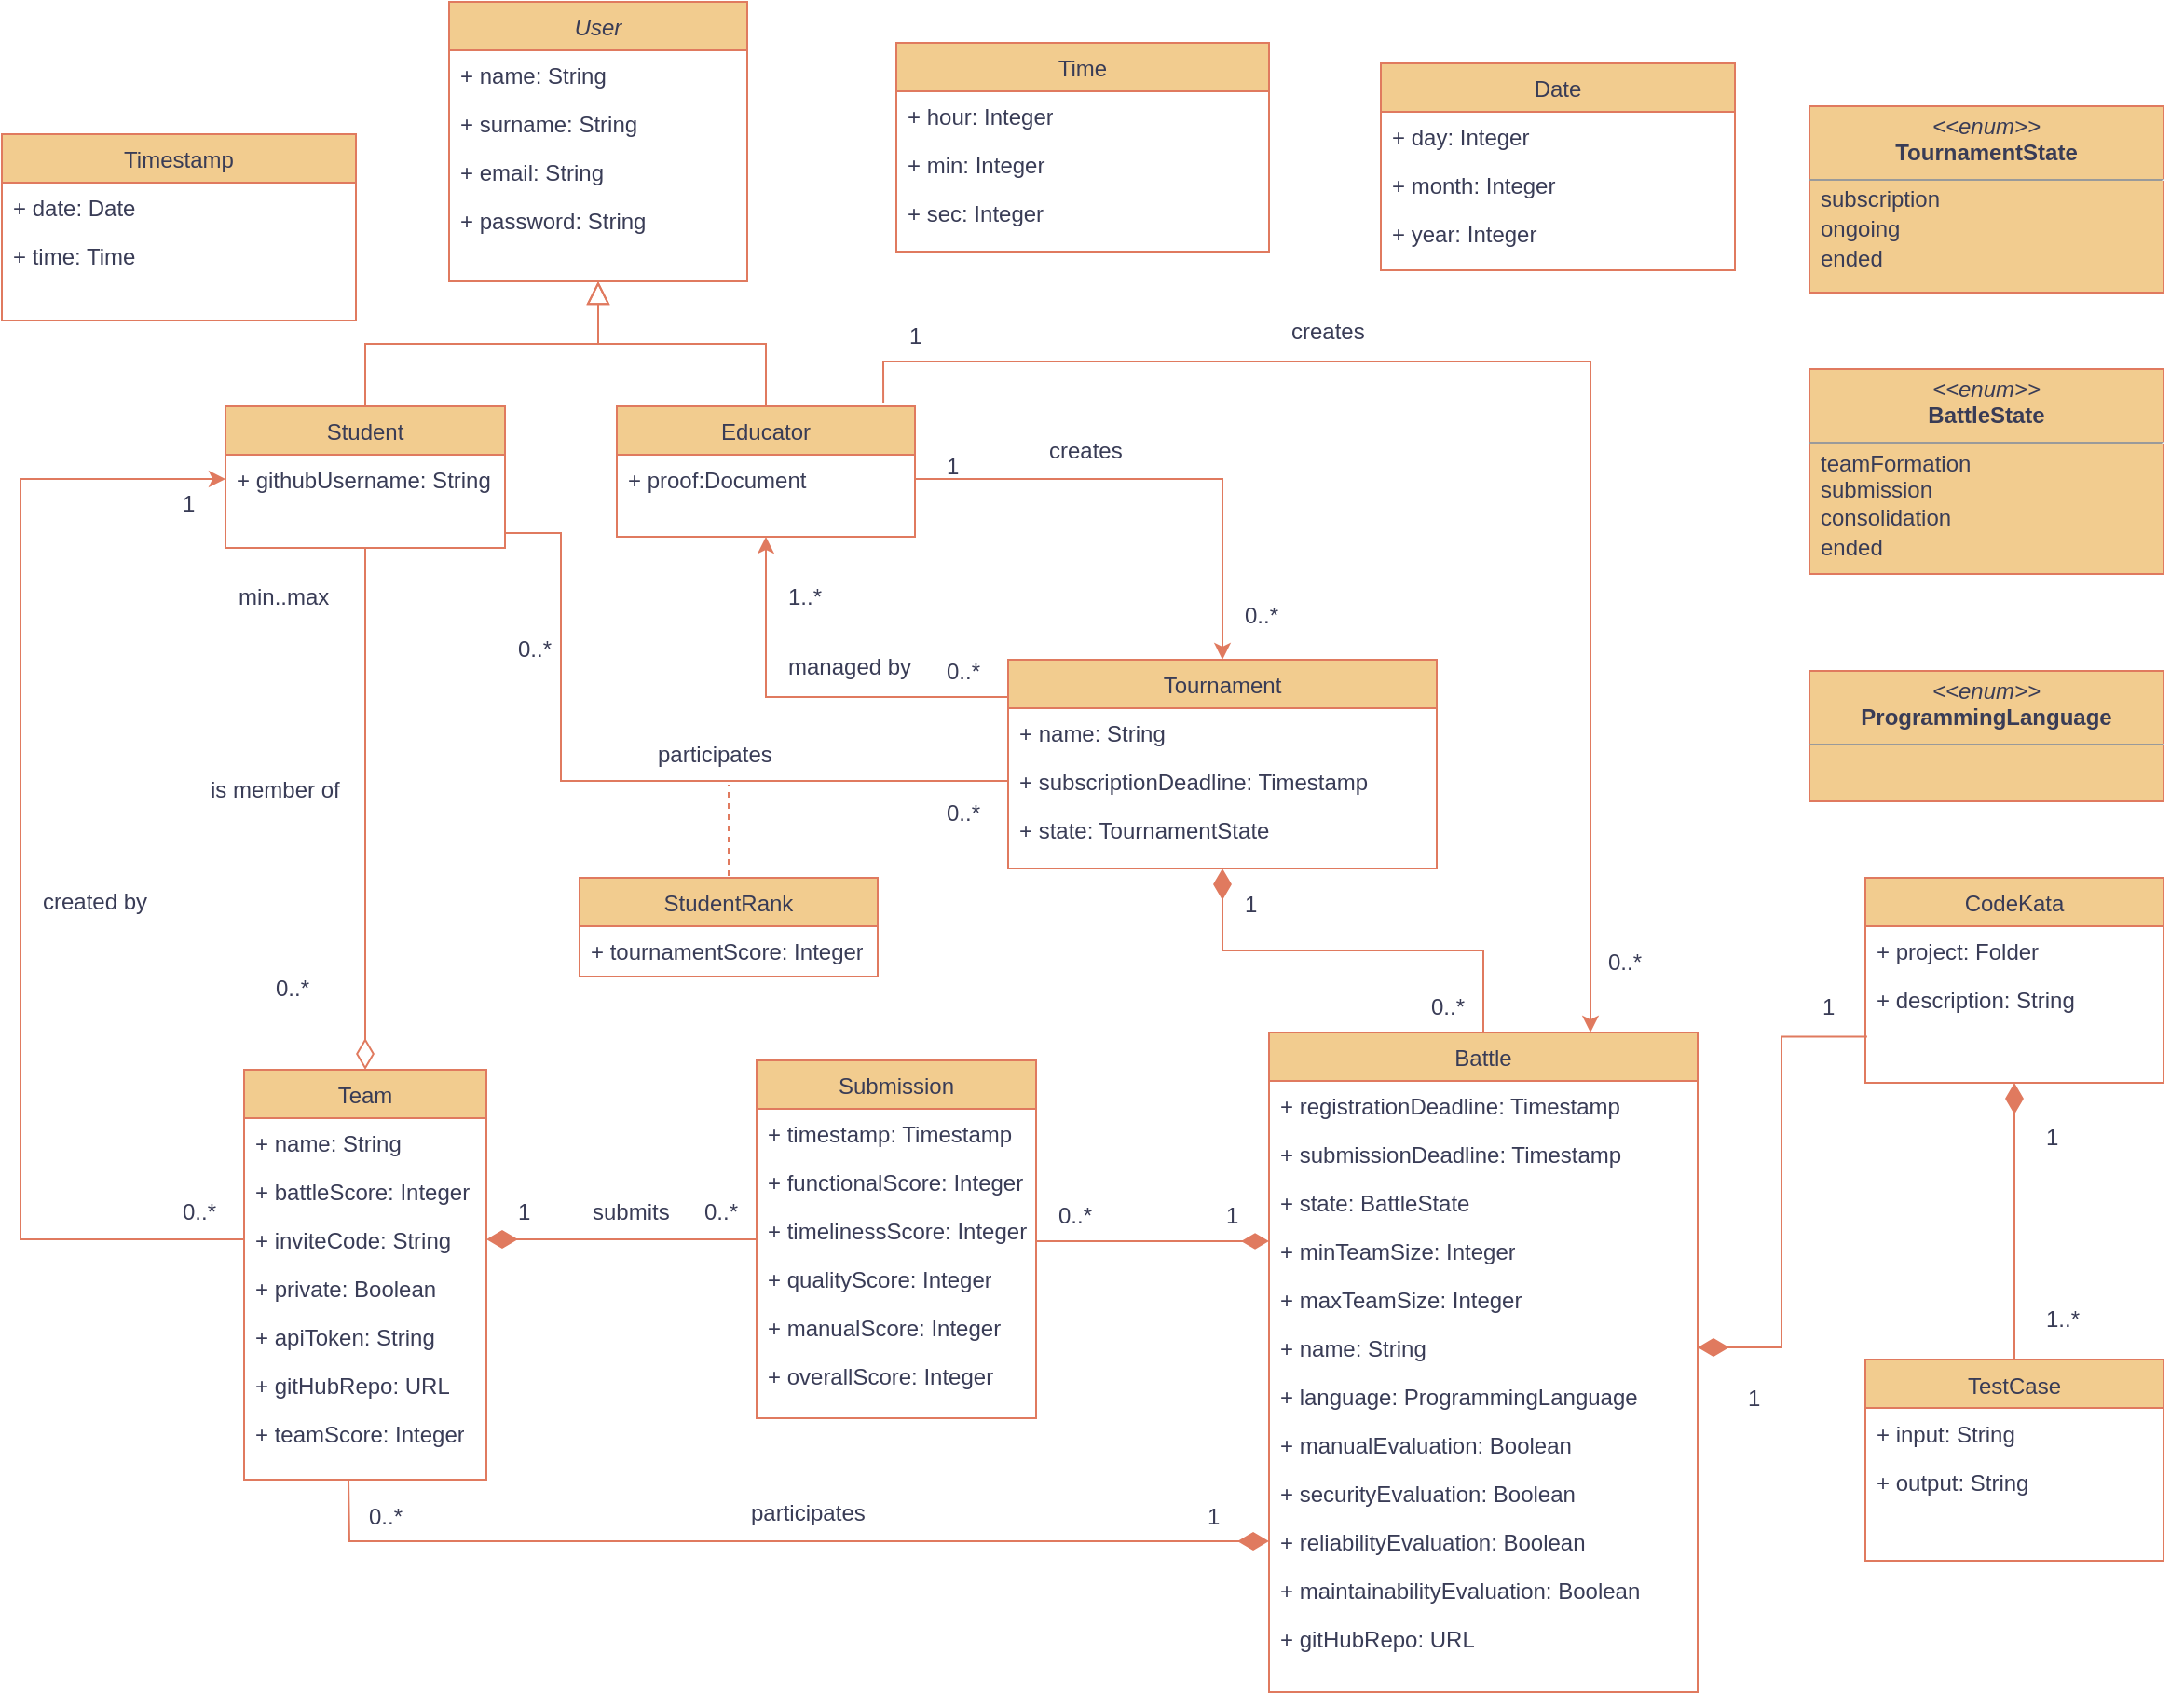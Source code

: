 <mxfile version="22.0.3" type="device">
  <diagram id="C5RBs43oDa-KdzZeNtuy" name="Page-1">
    <mxGraphModel dx="1526" dy="818" grid="1" gridSize="10" guides="1" tooltips="1" connect="1" arrows="1" fold="1" page="1" pageScale="1" pageWidth="1654" pageHeight="2336" background="#ffffff" math="0" shadow="0">
      <root>
        <mxCell id="WIyWlLk6GJQsqaUBKTNV-0" />
        <mxCell id="WIyWlLk6GJQsqaUBKTNV-1" parent="WIyWlLk6GJQsqaUBKTNV-0" />
        <mxCell id="zkfFHV4jXpPFQw0GAbJ--0" value="User" style="swimlane;fontStyle=2;align=center;verticalAlign=top;childLayout=stackLayout;horizontal=1;startSize=26;horizontalStack=0;resizeParent=1;resizeLast=0;collapsible=1;marginBottom=0;rounded=0;shadow=0;strokeWidth=1;labelBackgroundColor=none;whiteSpace=wrap;fillColor=#F2CC8F;strokeColor=#E07A5F;fontColor=#393C56;" parent="WIyWlLk6GJQsqaUBKTNV-1" vertex="1">
          <mxGeometry x="370" y="367" width="160" height="150" as="geometry">
            <mxRectangle x="230" y="140" width="160" height="26" as="alternateBounds" />
          </mxGeometry>
        </mxCell>
        <mxCell id="zkfFHV4jXpPFQw0GAbJ--1" value="+ name: String" style="text;align=left;verticalAlign=top;spacingLeft=4;spacingRight=4;overflow=hidden;rotatable=0;points=[[0,0.5],[1,0.5]];portConstraint=eastwest;labelBackgroundColor=none;rounded=0;whiteSpace=wrap;fontColor=#393C56;" parent="zkfFHV4jXpPFQw0GAbJ--0" vertex="1">
          <mxGeometry y="26" width="160" height="26" as="geometry" />
        </mxCell>
        <mxCell id="GT1y8jVVk9FlQRfYtNGN-99" value="+ surname: String&#xa;" style="text;align=left;verticalAlign=top;spacingLeft=4;spacingRight=4;overflow=hidden;rotatable=0;points=[[0,0.5],[1,0.5]];portConstraint=eastwest;rounded=0;shadow=0;html=0;labelBackgroundColor=none;whiteSpace=wrap;fontColor=#393C56;" parent="zkfFHV4jXpPFQw0GAbJ--0" vertex="1">
          <mxGeometry y="52" width="160" height="26" as="geometry" />
        </mxCell>
        <mxCell id="zkfFHV4jXpPFQw0GAbJ--3" value="+ email: String&#xa;" style="text;align=left;verticalAlign=top;spacingLeft=4;spacingRight=4;overflow=hidden;rotatable=0;points=[[0,0.5],[1,0.5]];portConstraint=eastwest;rounded=0;shadow=0;html=0;labelBackgroundColor=none;whiteSpace=wrap;fontColor=#393C56;" parent="zkfFHV4jXpPFQw0GAbJ--0" vertex="1">
          <mxGeometry y="78" width="160" height="26" as="geometry" />
        </mxCell>
        <mxCell id="GT1y8jVVk9FlQRfYtNGN-100" value="+ password: String&#xa;" style="text;align=left;verticalAlign=top;spacingLeft=4;spacingRight=4;overflow=hidden;rotatable=0;points=[[0,0.5],[1,0.5]];portConstraint=eastwest;rounded=0;shadow=0;html=0;labelBackgroundColor=none;whiteSpace=wrap;fontColor=#393C56;" parent="zkfFHV4jXpPFQw0GAbJ--0" vertex="1">
          <mxGeometry y="104" width="160" height="26" as="geometry" />
        </mxCell>
        <mxCell id="zkfFHV4jXpPFQw0GAbJ--6" value="Student" style="swimlane;fontStyle=0;align=center;verticalAlign=top;childLayout=stackLayout;horizontal=1;startSize=26;horizontalStack=0;resizeParent=1;resizeLast=0;collapsible=1;marginBottom=0;rounded=0;shadow=0;strokeWidth=1;labelBackgroundColor=none;whiteSpace=wrap;fillColor=#F2CC8F;strokeColor=#E07A5F;fontColor=#393C56;" parent="WIyWlLk6GJQsqaUBKTNV-1" vertex="1">
          <mxGeometry x="250" y="584" width="150" height="76" as="geometry">
            <mxRectangle x="130" y="380" width="160" height="26" as="alternateBounds" />
          </mxGeometry>
        </mxCell>
        <mxCell id="GT1y8jVVk9FlQRfYtNGN-57" value="+ githubUsername: String" style="text;align=left;verticalAlign=top;spacingLeft=4;spacingRight=4;overflow=hidden;rotatable=0;points=[[0,0.5],[1,0.5]];portConstraint=eastwest;labelBackgroundColor=none;rounded=0;whiteSpace=wrap;fontColor=#393C56;" parent="zkfFHV4jXpPFQw0GAbJ--6" vertex="1">
          <mxGeometry y="26" width="150" height="26" as="geometry" />
        </mxCell>
        <mxCell id="zkfFHV4jXpPFQw0GAbJ--12" value="" style="endArrow=block;endSize=10;endFill=0;shadow=0;strokeWidth=1;rounded=0;edgeStyle=elbowEdgeStyle;elbow=vertical;labelBackgroundColor=none;fontColor=default;strokeColor=#E07A5F;" parent="WIyWlLk6GJQsqaUBKTNV-1" source="zkfFHV4jXpPFQw0GAbJ--6" target="zkfFHV4jXpPFQw0GAbJ--0" edge="1">
          <mxGeometry width="160" relative="1" as="geometry">
            <mxPoint x="330" y="423" as="sourcePoint" />
            <mxPoint x="330" y="423" as="targetPoint" />
          </mxGeometry>
        </mxCell>
        <mxCell id="zkfFHV4jXpPFQw0GAbJ--13" value="Educator" style="swimlane;fontStyle=0;align=center;verticalAlign=top;childLayout=stackLayout;horizontal=1;startSize=26;horizontalStack=0;resizeParent=1;resizeLast=0;collapsible=1;marginBottom=0;rounded=0;shadow=0;strokeWidth=1;labelBackgroundColor=none;whiteSpace=wrap;fillColor=#F2CC8F;strokeColor=#E07A5F;fontColor=#393C56;" parent="WIyWlLk6GJQsqaUBKTNV-1" vertex="1">
          <mxGeometry x="460" y="584" width="160" height="70" as="geometry">
            <mxRectangle x="340" y="380" width="170" height="26" as="alternateBounds" />
          </mxGeometry>
        </mxCell>
        <mxCell id="GT1y8jVVk9FlQRfYtNGN-120" value="+ proof:Document" style="text;align=left;verticalAlign=top;spacingLeft=4;spacingRight=4;overflow=hidden;rotatable=0;points=[[0,0.5],[1,0.5]];portConstraint=eastwest;labelBackgroundColor=none;rounded=0;whiteSpace=wrap;fontColor=#393C56;" parent="zkfFHV4jXpPFQw0GAbJ--13" vertex="1">
          <mxGeometry y="26" width="160" height="26" as="geometry" />
        </mxCell>
        <mxCell id="zkfFHV4jXpPFQw0GAbJ--16" value="" style="endArrow=block;endSize=10;endFill=0;shadow=0;strokeWidth=1;rounded=0;edgeStyle=elbowEdgeStyle;elbow=vertical;labelBackgroundColor=none;fontColor=default;strokeColor=#E07A5F;" parent="WIyWlLk6GJQsqaUBKTNV-1" source="zkfFHV4jXpPFQw0GAbJ--13" target="zkfFHV4jXpPFQw0GAbJ--0" edge="1">
          <mxGeometry width="160" relative="1" as="geometry">
            <mxPoint x="340" y="593" as="sourcePoint" />
            <mxPoint x="440" y="491" as="targetPoint" />
          </mxGeometry>
        </mxCell>
        <mxCell id="GT1y8jVVk9FlQRfYtNGN-1" value="Timestamp&#xa;" style="swimlane;fontStyle=0;align=center;verticalAlign=top;childLayout=stackLayout;horizontal=1;startSize=26;horizontalStack=0;resizeParent=1;resizeLast=0;collapsible=1;marginBottom=0;rounded=0;shadow=0;strokeWidth=1;labelBackgroundColor=none;whiteSpace=wrap;fillColor=#F2CC8F;strokeColor=#E07A5F;fontColor=#393C56;" parent="WIyWlLk6GJQsqaUBKTNV-1" vertex="1">
          <mxGeometry x="130" y="438" width="190" height="100" as="geometry">
            <mxRectangle x="550" y="140" width="160" height="26" as="alternateBounds" />
          </mxGeometry>
        </mxCell>
        <mxCell id="GT1y8jVVk9FlQRfYtNGN-2" value="+ date: Date" style="text;align=left;verticalAlign=top;spacingLeft=4;spacingRight=4;overflow=hidden;rotatable=0;points=[[0,0.5],[1,0.5]];portConstraint=eastwest;labelBackgroundColor=none;rounded=0;whiteSpace=wrap;fontColor=#393C56;" parent="GT1y8jVVk9FlQRfYtNGN-1" vertex="1">
          <mxGeometry y="26" width="190" height="26" as="geometry" />
        </mxCell>
        <mxCell id="GT1y8jVVk9FlQRfYtNGN-6" value="+ time: Time" style="text;align=left;verticalAlign=top;spacingLeft=4;spacingRight=4;overflow=hidden;rotatable=0;points=[[0,0.5],[1,0.5]];portConstraint=eastwest;rounded=0;shadow=0;html=0;labelBackgroundColor=none;whiteSpace=wrap;fontColor=#393C56;" parent="GT1y8jVVk9FlQRfYtNGN-1" vertex="1">
          <mxGeometry y="52" width="190" height="26" as="geometry" />
        </mxCell>
        <mxCell id="GT1y8jVVk9FlQRfYtNGN-11" value="Tournament" style="swimlane;fontStyle=0;align=center;verticalAlign=top;childLayout=stackLayout;horizontal=1;startSize=26;horizontalStack=0;resizeParent=1;resizeLast=0;collapsible=1;marginBottom=0;rounded=0;shadow=0;strokeWidth=1;labelBackgroundColor=none;whiteSpace=wrap;fillColor=#F2CC8F;strokeColor=#E07A5F;fontColor=#393C56;" parent="WIyWlLk6GJQsqaUBKTNV-1" vertex="1">
          <mxGeometry x="670" y="720" width="230" height="112" as="geometry">
            <mxRectangle x="550" y="140" width="160" height="26" as="alternateBounds" />
          </mxGeometry>
        </mxCell>
        <mxCell id="GT1y8jVVk9FlQRfYtNGN-13" value="+ name: String" style="text;align=left;verticalAlign=top;spacingLeft=4;spacingRight=4;overflow=hidden;rotatable=0;points=[[0,0.5],[1,0.5]];portConstraint=eastwest;rounded=0;shadow=0;html=0;labelBackgroundColor=none;whiteSpace=wrap;fontColor=#393C56;" parent="GT1y8jVVk9FlQRfYtNGN-11" vertex="1">
          <mxGeometry y="26" width="230" height="26" as="geometry" />
        </mxCell>
        <mxCell id="GT1y8jVVk9FlQRfYtNGN-12" value="+ subscriptionDeadline: Timestamp&#xa;" style="text;align=left;verticalAlign=top;spacingLeft=4;spacingRight=4;overflow=hidden;rotatable=0;points=[[0,0.5],[1,0.5]];portConstraint=eastwest;labelBackgroundColor=none;rounded=0;whiteSpace=wrap;fontColor=#393C56;" parent="GT1y8jVVk9FlQRfYtNGN-11" vertex="1">
          <mxGeometry y="52" width="230" height="26" as="geometry" />
        </mxCell>
        <mxCell id="GT1y8jVVk9FlQRfYtNGN-103" value="+ state: TournamentState" style="text;align=left;verticalAlign=top;spacingLeft=4;spacingRight=4;overflow=hidden;rotatable=0;points=[[0,0.5],[1,0.5]];portConstraint=eastwest;rounded=0;shadow=0;html=0;labelBackgroundColor=none;whiteSpace=wrap;fontColor=#393C56;" parent="GT1y8jVVk9FlQRfYtNGN-11" vertex="1">
          <mxGeometry y="78" width="230" height="26" as="geometry" />
        </mxCell>
        <mxCell id="GT1y8jVVk9FlQRfYtNGN-31" value="&lt;p style=&quot;margin:0px;margin-top:4px;text-align:center;&quot;&gt;&lt;i&gt;&amp;lt;&amp;lt;enum&amp;gt;&amp;gt;&lt;/i&gt;&lt;br&gt;&lt;b&gt;TournamentState&lt;/b&gt;&lt;/p&gt;&lt;hr size=&quot;1&quot;&gt;&lt;p style=&quot;margin:0px;margin-left:4px;&quot;&gt;&lt;br&gt;&lt;/p&gt;" style="verticalAlign=top;align=left;overflow=fill;fontSize=12;fontFamily=Helvetica;html=1;whiteSpace=wrap;labelBackgroundColor=none;rounded=0;fillColor=#F2CC8F;strokeColor=#E07A5F;fontColor=#393C56;" parent="WIyWlLk6GJQsqaUBKTNV-1" vertex="1">
          <mxGeometry x="1100" y="423" width="190" height="100" as="geometry" />
        </mxCell>
        <mxCell id="GT1y8jVVk9FlQRfYtNGN-33" value="Battle" style="swimlane;fontStyle=0;align=center;verticalAlign=top;childLayout=stackLayout;horizontal=1;startSize=26;horizontalStack=0;resizeParent=1;resizeLast=0;collapsible=1;marginBottom=0;rounded=0;shadow=0;strokeWidth=1;labelBackgroundColor=none;whiteSpace=wrap;fillColor=#F2CC8F;strokeColor=#E07A5F;fontColor=#393C56;" parent="WIyWlLk6GJQsqaUBKTNV-1" vertex="1">
          <mxGeometry x="810" y="920" width="230" height="354" as="geometry">
            <mxRectangle x="550" y="140" width="160" height="26" as="alternateBounds" />
          </mxGeometry>
        </mxCell>
        <mxCell id="GT1y8jVVk9FlQRfYtNGN-34" value="+ registrationDeadline: Timestamp&#xa;" style="text;align=left;verticalAlign=top;spacingLeft=4;spacingRight=4;overflow=hidden;rotatable=0;points=[[0,0.5],[1,0.5]];portConstraint=eastwest;labelBackgroundColor=none;rounded=0;whiteSpace=wrap;fontColor=#393C56;" parent="GT1y8jVVk9FlQRfYtNGN-33" vertex="1">
          <mxGeometry y="26" width="230" height="26" as="geometry" />
        </mxCell>
        <mxCell id="GT1y8jVVk9FlQRfYtNGN-40" value="+ submissionDeadline: Timestamp&#xa;" style="text;align=left;verticalAlign=top;spacingLeft=4;spacingRight=4;overflow=hidden;rotatable=0;points=[[0,0.5],[1,0.5]];portConstraint=eastwest;labelBackgroundColor=none;rounded=0;whiteSpace=wrap;fontColor=#393C56;" parent="GT1y8jVVk9FlQRfYtNGN-33" vertex="1">
          <mxGeometry y="52" width="230" height="26" as="geometry" />
        </mxCell>
        <mxCell id="GT1y8jVVk9FlQRfYtNGN-102" value="+ state: BattleState" style="text;align=left;verticalAlign=top;spacingLeft=4;spacingRight=4;overflow=hidden;rotatable=0;points=[[0,0.5],[1,0.5]];portConstraint=eastwest;rounded=0;shadow=0;html=0;labelBackgroundColor=none;whiteSpace=wrap;fontColor=#393C56;" parent="GT1y8jVVk9FlQRfYtNGN-33" vertex="1">
          <mxGeometry y="78" width="230" height="26" as="geometry" />
        </mxCell>
        <mxCell id="GT1y8jVVk9FlQRfYtNGN-35" value="+ minTeamSize: Integer&#xa;" style="text;align=left;verticalAlign=top;spacingLeft=4;spacingRight=4;overflow=hidden;rotatable=0;points=[[0,0.5],[1,0.5]];portConstraint=eastwest;rounded=0;shadow=0;html=0;labelBackgroundColor=none;whiteSpace=wrap;fontColor=#393C56;" parent="GT1y8jVVk9FlQRfYtNGN-33" vertex="1">
          <mxGeometry y="104" width="230" height="26" as="geometry" />
        </mxCell>
        <mxCell id="GT1y8jVVk9FlQRfYtNGN-42" value="+ maxTeamSize: Integer" style="text;align=left;verticalAlign=top;spacingLeft=4;spacingRight=4;overflow=hidden;rotatable=0;points=[[0,0.5],[1,0.5]];portConstraint=eastwest;rounded=0;shadow=0;html=0;labelBackgroundColor=none;whiteSpace=wrap;fontColor=#393C56;" parent="GT1y8jVVk9FlQRfYtNGN-33" vertex="1">
          <mxGeometry y="130" width="230" height="26" as="geometry" />
        </mxCell>
        <mxCell id="GT1y8jVVk9FlQRfYtNGN-43" value="+ name: String" style="text;align=left;verticalAlign=top;spacingLeft=4;spacingRight=4;overflow=hidden;rotatable=0;points=[[0,0.5],[1,0.5]];portConstraint=eastwest;rounded=0;shadow=0;html=0;labelBackgroundColor=none;whiteSpace=wrap;fontColor=#393C56;" parent="GT1y8jVVk9FlQRfYtNGN-33" vertex="1">
          <mxGeometry y="156" width="230" height="26" as="geometry" />
        </mxCell>
        <mxCell id="GT1y8jVVk9FlQRfYtNGN-101" value="+ language: ProgrammingLanguage" style="text;align=left;verticalAlign=top;spacingLeft=4;spacingRight=4;overflow=hidden;rotatable=0;points=[[0,0.5],[1,0.5]];portConstraint=eastwest;rounded=0;shadow=0;html=0;labelBackgroundColor=none;whiteSpace=wrap;fontColor=#393C56;" parent="GT1y8jVVk9FlQRfYtNGN-33" vertex="1">
          <mxGeometry y="182" width="230" height="26" as="geometry" />
        </mxCell>
        <mxCell id="GT1y8jVVk9FlQRfYtNGN-88" value="+ manualEvaluation: Boolean" style="text;align=left;verticalAlign=top;spacingLeft=4;spacingRight=4;overflow=hidden;rotatable=0;points=[[0,0.5],[1,0.5]];portConstraint=eastwest;rounded=0;shadow=0;html=0;labelBackgroundColor=none;whiteSpace=wrap;fontColor=#393C56;" parent="GT1y8jVVk9FlQRfYtNGN-33" vertex="1">
          <mxGeometry y="208" width="230" height="26" as="geometry" />
        </mxCell>
        <mxCell id="GT1y8jVVk9FlQRfYtNGN-89" value="+ securityEvaluation: Boolean" style="text;align=left;verticalAlign=top;spacingLeft=4;spacingRight=4;overflow=hidden;rotatable=0;points=[[0,0.5],[1,0.5]];portConstraint=eastwest;rounded=0;shadow=0;html=0;labelBackgroundColor=none;whiteSpace=wrap;fontColor=#393C56;" parent="GT1y8jVVk9FlQRfYtNGN-33" vertex="1">
          <mxGeometry y="234" width="230" height="26" as="geometry" />
        </mxCell>
        <mxCell id="GT1y8jVVk9FlQRfYtNGN-90" value="+ reliabilityEvaluation: Boolean" style="text;align=left;verticalAlign=top;spacingLeft=4;spacingRight=4;overflow=hidden;rotatable=0;points=[[0,0.5],[1,0.5]];portConstraint=eastwest;rounded=0;shadow=0;html=0;labelBackgroundColor=none;whiteSpace=wrap;fontColor=#393C56;" parent="GT1y8jVVk9FlQRfYtNGN-33" vertex="1">
          <mxGeometry y="260" width="230" height="26" as="geometry" />
        </mxCell>
        <mxCell id="GT1y8jVVk9FlQRfYtNGN-91" value="+ maintainabilityEvaluation: Boolean" style="text;align=left;verticalAlign=top;spacingLeft=4;spacingRight=4;overflow=hidden;rotatable=0;points=[[0,0.5],[1,0.5]];portConstraint=eastwest;rounded=0;shadow=0;html=0;labelBackgroundColor=none;whiteSpace=wrap;fontColor=#393C56;" parent="GT1y8jVVk9FlQRfYtNGN-33" vertex="1">
          <mxGeometry y="286" width="230" height="26" as="geometry" />
        </mxCell>
        <mxCell id="GT1y8jVVk9FlQRfYtNGN-145" value="+ gitHubRepo: URL" style="text;align=left;verticalAlign=top;spacingLeft=4;spacingRight=4;overflow=hidden;rotatable=0;points=[[0,0.5],[1,0.5]];portConstraint=eastwest;rounded=0;shadow=0;html=0;labelBackgroundColor=none;whiteSpace=wrap;fontColor=#393C56;" parent="GT1y8jVVk9FlQRfYtNGN-33" vertex="1">
          <mxGeometry y="312" width="230" height="26" as="geometry" />
        </mxCell>
        <mxCell id="GT1y8jVVk9FlQRfYtNGN-38" value="&lt;p style=&quot;margin:0px;margin-top:4px;text-align:center;&quot;&gt;&lt;i&gt;&amp;lt;&amp;lt;enum&amp;gt;&amp;gt;&lt;/i&gt;&lt;br&gt;&lt;b&gt;BattleState&lt;/b&gt;&lt;/p&gt;&lt;hr size=&quot;1&quot;&gt;&lt;p style=&quot;margin:0px;margin-left:4px;&quot;&gt;&lt;br&gt;&lt;/p&gt;" style="verticalAlign=top;align=left;overflow=fill;fontSize=12;fontFamily=Helvetica;html=1;whiteSpace=wrap;labelBackgroundColor=none;rounded=0;fillColor=#F2CC8F;strokeColor=#E07A5F;fontColor=#393C56;" parent="WIyWlLk6GJQsqaUBKTNV-1" vertex="1">
          <mxGeometry x="1100" y="564" width="190" height="110" as="geometry" />
        </mxCell>
        <mxCell id="GT1y8jVVk9FlQRfYtNGN-44" value="" style="endArrow=diamondThin;html=1;rounded=0;entryX=0.5;entryY=1;entryDx=0;entryDy=0;exitX=0.5;exitY=0;exitDx=0;exitDy=0;endFill=1;strokeWidth=1;endSize=14;labelBackgroundColor=none;fontColor=default;edgeStyle=orthogonalEdgeStyle;strokeColor=#E07A5F;" parent="WIyWlLk6GJQsqaUBKTNV-1" source="GT1y8jVVk9FlQRfYtNGN-33" target="GT1y8jVVk9FlQRfYtNGN-11" edge="1">
          <mxGeometry width="50" height="50" relative="1" as="geometry">
            <mxPoint x="890" y="920" as="sourcePoint" />
            <mxPoint x="940" y="870" as="targetPoint" />
          </mxGeometry>
        </mxCell>
        <mxCell id="GT1y8jVVk9FlQRfYtNGN-47" value="" style="endArrow=classic;html=1;rounded=0;exitX=1;exitY=0.5;exitDx=0;exitDy=0;entryX=0.5;entryY=0;entryDx=0;entryDy=0;edgeStyle=orthogonalEdgeStyle;labelBackgroundColor=none;fontColor=default;strokeColor=#E07A5F;" parent="WIyWlLk6GJQsqaUBKTNV-1" source="GT1y8jVVk9FlQRfYtNGN-120" target="GT1y8jVVk9FlQRfYtNGN-11" edge="1">
          <mxGeometry width="50" height="50" relative="1" as="geometry">
            <mxPoint x="620" y="619" as="sourcePoint" />
            <mxPoint x="840" y="600" as="targetPoint" />
          </mxGeometry>
        </mxCell>
        <mxCell id="GT1y8jVVk9FlQRfYtNGN-49" value="" style="endArrow=classic;html=1;rounded=0;entryX=0.5;entryY=1;entryDx=0;entryDy=0;edgeStyle=orthogonalEdgeStyle;labelBackgroundColor=none;fontColor=default;strokeColor=#E07A5F;" parent="WIyWlLk6GJQsqaUBKTNV-1" target="zkfFHV4jXpPFQw0GAbJ--13" edge="1">
          <mxGeometry width="50" height="50" relative="1" as="geometry">
            <mxPoint x="670" y="740" as="sourcePoint" />
            <mxPoint x="840" y="680" as="targetPoint" />
            <Array as="points">
              <mxPoint x="669" y="740" />
              <mxPoint x="540" y="740" />
            </Array>
          </mxGeometry>
        </mxCell>
        <mxCell id="GT1y8jVVk9FlQRfYtNGN-52" value="" style="endArrow=classic;html=1;rounded=0;exitX=0.894;exitY=-0.025;exitDx=0;exitDy=0;entryX=0.75;entryY=0;entryDx=0;entryDy=0;edgeStyle=orthogonalEdgeStyle;labelBackgroundColor=none;fontColor=default;exitPerimeter=0;strokeColor=#E07A5F;" parent="WIyWlLk6GJQsqaUBKTNV-1" source="zkfFHV4jXpPFQw0GAbJ--13" target="GT1y8jVVk9FlQRfYtNGN-33" edge="1">
          <mxGeometry width="50" height="50" relative="1" as="geometry">
            <mxPoint x="720" y="580" as="sourcePoint" />
            <mxPoint x="890" y="915" as="targetPoint" />
            <Array as="points">
              <mxPoint x="603" y="560" />
              <mxPoint x="983" y="560" />
            </Array>
          </mxGeometry>
        </mxCell>
        <mxCell id="GT1y8jVVk9FlQRfYtNGN-56" value="Team" style="swimlane;fontStyle=0;align=center;verticalAlign=top;childLayout=stackLayout;horizontal=1;startSize=26;horizontalStack=0;resizeParent=1;resizeLast=0;collapsible=1;marginBottom=0;rounded=0;shadow=0;strokeWidth=1;labelBackgroundColor=none;whiteSpace=wrap;fillColor=#F2CC8F;strokeColor=#E07A5F;fontColor=#393C56;" parent="WIyWlLk6GJQsqaUBKTNV-1" vertex="1">
          <mxGeometry x="260" y="940" width="130" height="220" as="geometry">
            <mxRectangle x="130" y="380" width="160" height="26" as="alternateBounds" />
          </mxGeometry>
        </mxCell>
        <mxCell id="GT1y8jVVk9FlQRfYtNGN-121" value="+ name: String&#xa;" style="text;align=left;verticalAlign=top;spacingLeft=4;spacingRight=4;overflow=hidden;rotatable=0;points=[[0,0.5],[1,0.5]];portConstraint=eastwest;labelBackgroundColor=none;rounded=0;whiteSpace=wrap;fontColor=#393C56;" parent="GT1y8jVVk9FlQRfYtNGN-56" vertex="1">
          <mxGeometry y="26" width="130" height="26" as="geometry" />
        </mxCell>
        <mxCell id="GT1y8jVVk9FlQRfYtNGN-66" value="+ battleScore: Integer&#xa;" style="text;align=left;verticalAlign=top;spacingLeft=4;spacingRight=4;overflow=hidden;rotatable=0;points=[[0,0.5],[1,0.5]];portConstraint=eastwest;labelBackgroundColor=none;rounded=0;whiteSpace=wrap;fontColor=#393C56;" parent="GT1y8jVVk9FlQRfYtNGN-56" vertex="1">
          <mxGeometry y="52" width="130" height="26" as="geometry" />
        </mxCell>
        <mxCell id="GT1y8jVVk9FlQRfYtNGN-77" value="+ inviteCode: String&#xa;" style="text;align=left;verticalAlign=top;spacingLeft=4;spacingRight=4;overflow=hidden;rotatable=0;points=[[0,0.5],[1,0.5]];portConstraint=eastwest;labelBackgroundColor=none;rounded=0;whiteSpace=wrap;fontColor=#393C56;" parent="GT1y8jVVk9FlQRfYtNGN-56" vertex="1">
          <mxGeometry y="78" width="130" height="26" as="geometry" />
        </mxCell>
        <mxCell id="GT1y8jVVk9FlQRfYtNGN-119" value="+ private: Boolean&#xa;" style="text;align=left;verticalAlign=top;spacingLeft=4;spacingRight=4;overflow=hidden;rotatable=0;points=[[0,0.5],[1,0.5]];portConstraint=eastwest;labelBackgroundColor=none;rounded=0;whiteSpace=wrap;fontColor=#393C56;" parent="GT1y8jVVk9FlQRfYtNGN-56" vertex="1">
          <mxGeometry y="104" width="130" height="26" as="geometry" />
        </mxCell>
        <mxCell id="GT1y8jVVk9FlQRfYtNGN-146" value="+ apiToken: String&#xa;" style="text;align=left;verticalAlign=top;spacingLeft=4;spacingRight=4;overflow=hidden;rotatable=0;points=[[0,0.5],[1,0.5]];portConstraint=eastwest;labelBackgroundColor=none;rounded=0;whiteSpace=wrap;fontColor=#393C56;" parent="GT1y8jVVk9FlQRfYtNGN-56" vertex="1">
          <mxGeometry y="130" width="130" height="26" as="geometry" />
        </mxCell>
        <mxCell id="9OOjFQrGmiCDlHkftcT1-0" value="+ gitHubRepo: URL" style="text;align=left;verticalAlign=top;spacingLeft=4;spacingRight=4;overflow=hidden;rotatable=0;points=[[0,0.5],[1,0.5]];portConstraint=eastwest;rounded=0;shadow=0;html=0;labelBackgroundColor=none;whiteSpace=wrap;fontColor=#393C56;" parent="GT1y8jVVk9FlQRfYtNGN-56" vertex="1">
          <mxGeometry y="156" width="130" height="26" as="geometry" />
        </mxCell>
        <mxCell id="GCwfEY2-7qOI9ixCThYA-0" value="+ teamScore: Integer&#xa;&#xa;" style="text;align=left;verticalAlign=top;spacingLeft=4;spacingRight=4;overflow=hidden;rotatable=0;points=[[0,0.5],[1,0.5]];portConstraint=eastwest;labelBackgroundColor=none;rounded=0;whiteSpace=wrap;fontColor=#393C56;" parent="GT1y8jVVk9FlQRfYtNGN-56" vertex="1">
          <mxGeometry y="182" width="130" height="26" as="geometry" />
        </mxCell>
        <mxCell id="GT1y8jVVk9FlQRfYtNGN-59" value="" style="endArrow=none;html=1;rounded=0;exitX=0.5;exitY=0;exitDx=0;exitDy=0;entryX=0.5;entryY=1;entryDx=0;entryDy=0;endFill=0;startArrow=diamondThin;startFill=0;targetPerimeterSpacing=0;startSize=14;labelBackgroundColor=none;fontColor=default;strokeColor=#E07A5F;" parent="WIyWlLk6GJQsqaUBKTNV-1" source="GT1y8jVVk9FlQRfYtNGN-56" target="zkfFHV4jXpPFQw0GAbJ--6" edge="1">
          <mxGeometry width="50" height="50" relative="1" as="geometry">
            <mxPoint x="700" y="880" as="sourcePoint" />
            <mxPoint x="750" y="830" as="targetPoint" />
          </mxGeometry>
        </mxCell>
        <mxCell id="GT1y8jVVk9FlQRfYtNGN-63" value="" style="endArrow=diamondThin;html=1;rounded=0;entryX=0;entryY=0.5;entryDx=0;entryDy=0;endFill=1;strokeWidth=1;endSize=14;edgeStyle=orthogonalEdgeStyle;labelBackgroundColor=none;fontColor=default;strokeColor=#E07A5F;" parent="WIyWlLk6GJQsqaUBKTNV-1" target="GT1y8jVVk9FlQRfYtNGN-90" edge="1">
          <mxGeometry width="50" height="50" relative="1" as="geometry">
            <mxPoint x="316" y="1160" as="sourcePoint" />
            <mxPoint x="722.76" y="1206.468" as="targetPoint" />
          </mxGeometry>
        </mxCell>
        <mxCell id="GT1y8jVVk9FlQRfYtNGN-68" value="Submission" style="swimlane;fontStyle=0;align=center;verticalAlign=top;childLayout=stackLayout;horizontal=1;startSize=26;horizontalStack=0;resizeParent=1;resizeLast=0;collapsible=1;marginBottom=0;rounded=0;shadow=0;strokeWidth=1;labelBackgroundColor=none;whiteSpace=wrap;fillColor=#F2CC8F;strokeColor=#E07A5F;fontColor=#393C56;" parent="WIyWlLk6GJQsqaUBKTNV-1" vertex="1">
          <mxGeometry x="535" y="935" width="150" height="192" as="geometry">
            <mxRectangle x="130" y="380" width="160" height="26" as="alternateBounds" />
          </mxGeometry>
        </mxCell>
        <mxCell id="GT1y8jVVk9FlQRfYtNGN-96" value="+ timestamp: Timestamp&#xa;&#xa;" style="text;align=left;verticalAlign=top;spacingLeft=4;spacingRight=4;overflow=hidden;rotatable=0;points=[[0,0.5],[1,0.5]];portConstraint=eastwest;labelBackgroundColor=none;rounded=0;whiteSpace=wrap;fontColor=#393C56;" parent="GT1y8jVVk9FlQRfYtNGN-68" vertex="1">
          <mxGeometry y="26" width="150" height="26" as="geometry" />
        </mxCell>
        <mxCell id="GT1y8jVVk9FlQRfYtNGN-92" value="+ functionalScore: Integer&#xa;&#xa;" style="text;align=left;verticalAlign=top;spacingLeft=4;spacingRight=4;overflow=hidden;rotatable=0;points=[[0,0.5],[1,0.5]];portConstraint=eastwest;labelBackgroundColor=none;rounded=0;whiteSpace=wrap;fontColor=#393C56;" parent="GT1y8jVVk9FlQRfYtNGN-68" vertex="1">
          <mxGeometry y="52" width="150" height="26" as="geometry" />
        </mxCell>
        <mxCell id="GT1y8jVVk9FlQRfYtNGN-93" value="+ timelinessScore: Integer&#xa;&#xa;" style="text;align=left;verticalAlign=top;spacingLeft=4;spacingRight=4;overflow=hidden;rotatable=0;points=[[0,0.5],[1,0.5]];portConstraint=eastwest;labelBackgroundColor=none;rounded=0;whiteSpace=wrap;fontColor=#393C56;" parent="GT1y8jVVk9FlQRfYtNGN-68" vertex="1">
          <mxGeometry y="78" width="150" height="26" as="geometry" />
        </mxCell>
        <mxCell id="GT1y8jVVk9FlQRfYtNGN-94" value="+ qualityScore: Integer&#xa;&#xa;" style="text;align=left;verticalAlign=top;spacingLeft=4;spacingRight=4;overflow=hidden;rotatable=0;points=[[0,0.5],[1,0.5]];portConstraint=eastwest;labelBackgroundColor=none;rounded=0;whiteSpace=wrap;fontColor=#393C56;" parent="GT1y8jVVk9FlQRfYtNGN-68" vertex="1">
          <mxGeometry y="104" width="150" height="26" as="geometry" />
        </mxCell>
        <mxCell id="GT1y8jVVk9FlQRfYtNGN-95" value="+ manualScore: Integer&#xa;&#xa;" style="text;align=left;verticalAlign=top;spacingLeft=4;spacingRight=4;overflow=hidden;rotatable=0;points=[[0,0.5],[1,0.5]];portConstraint=eastwest;labelBackgroundColor=none;rounded=0;whiteSpace=wrap;fontColor=#393C56;" parent="GT1y8jVVk9FlQRfYtNGN-68" vertex="1">
          <mxGeometry y="130" width="150" height="26" as="geometry" />
        </mxCell>
        <mxCell id="7MAcOek5LcR8Uj5xpBZH-0" value="+ overallScore: Integer&#xa;&#xa;" style="text;align=left;verticalAlign=top;spacingLeft=4;spacingRight=4;overflow=hidden;rotatable=0;points=[[0,0.5],[1,0.5]];portConstraint=eastwest;labelBackgroundColor=none;rounded=0;whiteSpace=wrap;fontColor=#393C56;" vertex="1" parent="GT1y8jVVk9FlQRfYtNGN-68">
          <mxGeometry y="156" width="150" height="26" as="geometry" />
        </mxCell>
        <mxCell id="GT1y8jVVk9FlQRfYtNGN-72" value="" style="endArrow=none;html=1;rounded=0;exitX=1;exitY=0.5;exitDx=0;exitDy=0;entryX=0;entryY=0.5;entryDx=0;entryDy=0;startArrow=diamondThin;startFill=1;endSize=6;startSize=14;labelBackgroundColor=none;fontColor=default;endFill=0;strokeColor=#E07A5F;" parent="WIyWlLk6GJQsqaUBKTNV-1" source="GT1y8jVVk9FlQRfYtNGN-77" target="GT1y8jVVk9FlQRfYtNGN-68" edge="1">
          <mxGeometry width="50" height="50" relative="1" as="geometry">
            <mxPoint x="660" y="1050" as="sourcePoint" />
            <mxPoint x="710" y="1000" as="targetPoint" />
          </mxGeometry>
        </mxCell>
        <mxCell id="GT1y8jVVk9FlQRfYtNGN-73" value="" style="endArrow=diamondThin;html=1;rounded=0;exitX=1;exitY=0.5;exitDx=0;exitDy=0;labelBackgroundColor=none;fontColor=default;endFill=1;endSize=12;edgeStyle=orthogonalEdgeStyle;strokeColor=#E07A5F;" parent="WIyWlLk6GJQsqaUBKTNV-1" edge="1">
          <mxGeometry width="50" height="50" relative="1" as="geometry">
            <mxPoint x="685" y="1042" as="sourcePoint" />
            <mxPoint x="810" y="1032" as="targetPoint" />
            <Array as="points">
              <mxPoint x="685" y="1032" />
              <mxPoint x="810" y="1032" />
            </Array>
          </mxGeometry>
        </mxCell>
        <mxCell id="GT1y8jVVk9FlQRfYtNGN-75" value="0..*" style="resizable=0;align=left;verticalAlign=bottom;labelBackgroundColor=none;fontSize=12;rounded=0;fillColor=#F2CC8F;strokeColor=#E07A5F;fontColor=#393C56;" parent="WIyWlLk6GJQsqaUBKTNV-1" connectable="0" vertex="1">
          <mxGeometry x="250" y="890" as="geometry">
            <mxPoint x="25" y="15" as="offset" />
          </mxGeometry>
        </mxCell>
        <mxCell id="GT1y8jVVk9FlQRfYtNGN-76" value="min..max" style="resizable=0;align=left;verticalAlign=bottom;labelBackgroundColor=none;fontSize=12;rounded=0;fillColor=#F2CC8F;strokeColor=#E07A5F;fontColor=#393C56;" parent="WIyWlLk6GJQsqaUBKTNV-1" connectable="0" vertex="1">
          <mxGeometry x="230" y="680" as="geometry">
            <mxPoint x="25" y="15" as="offset" />
          </mxGeometry>
        </mxCell>
        <mxCell id="GT1y8jVVk9FlQRfYtNGN-78" value="" style="endArrow=classic;html=1;rounded=0;exitX=0;exitY=0.5;exitDx=0;exitDy=0;edgeStyle=orthogonalEdgeStyle;labelBackgroundColor=none;fontColor=default;entryX=0;entryY=0.5;entryDx=0;entryDy=0;strokeColor=#E07A5F;" parent="WIyWlLk6GJQsqaUBKTNV-1" source="GT1y8jVVk9FlQRfYtNGN-77" target="GT1y8jVVk9FlQRfYtNGN-57" edge="1">
          <mxGeometry width="50" height="50" relative="1" as="geometry">
            <mxPoint x="660" y="930" as="sourcePoint" />
            <mxPoint x="90" y="630" as="targetPoint" />
            <Array as="points">
              <mxPoint x="140" y="1031" />
              <mxPoint x="140" y="623" />
            </Array>
          </mxGeometry>
        </mxCell>
        <mxCell id="GT1y8jVVk9FlQRfYtNGN-79" value="&lt;div style=&quot;text-align: center;&quot;&gt;&lt;span style=&quot;background-color: initial;&quot;&gt;created by&lt;/span&gt;&lt;/div&gt;" style="text;whiteSpace=wrap;html=1;labelBackgroundColor=none;rounded=0;fontColor=#393C56;" parent="WIyWlLk6GJQsqaUBKTNV-1" vertex="1">
          <mxGeometry x="150" y="836" width="80" height="40" as="geometry" />
        </mxCell>
        <mxCell id="GT1y8jVVk9FlQRfYtNGN-81" value="TestCase" style="swimlane;fontStyle=0;align=center;verticalAlign=top;childLayout=stackLayout;horizontal=1;startSize=26;horizontalStack=0;resizeParent=1;resizeLast=0;collapsible=1;marginBottom=0;rounded=0;shadow=0;strokeWidth=1;labelBackgroundColor=none;whiteSpace=wrap;fillColor=#F2CC8F;strokeColor=#E07A5F;fontColor=#393C56;" parent="WIyWlLk6GJQsqaUBKTNV-1" vertex="1">
          <mxGeometry x="1130" y="1095.53" width="160" height="108" as="geometry">
            <mxRectangle x="130" y="380" width="160" height="26" as="alternateBounds" />
          </mxGeometry>
        </mxCell>
        <mxCell id="GT1y8jVVk9FlQRfYtNGN-85" value="+ input: String" style="text;align=left;verticalAlign=top;spacingLeft=4;spacingRight=4;overflow=hidden;rotatable=0;points=[[0,0.5],[1,0.5]];portConstraint=eastwest;rounded=0;shadow=0;html=0;labelBackgroundColor=none;whiteSpace=wrap;fontColor=#393C56;" parent="GT1y8jVVk9FlQRfYtNGN-81" vertex="1">
          <mxGeometry y="26" width="160" height="26" as="geometry" />
        </mxCell>
        <mxCell id="GT1y8jVVk9FlQRfYtNGN-86" value="+ output: String" style="text;align=left;verticalAlign=top;spacingLeft=4;spacingRight=4;overflow=hidden;rotatable=0;points=[[0,0.5],[1,0.5]];portConstraint=eastwest;rounded=0;shadow=0;html=0;labelBackgroundColor=none;whiteSpace=wrap;fontColor=#393C56;" parent="GT1y8jVVk9FlQRfYtNGN-81" vertex="1">
          <mxGeometry y="52" width="160" height="26" as="geometry" />
        </mxCell>
        <mxCell id="GT1y8jVVk9FlQRfYtNGN-82" value="&lt;div style=&quot;text-align: left;&quot;&gt;&lt;br&gt;&lt;/div&gt;" style="text;html=1;align=center;verticalAlign=middle;resizable=0;points=[];autosize=1;strokeColor=none;fillColor=none;labelBackgroundColor=none;rounded=0;fontColor=#393C56;" parent="GT1y8jVVk9FlQRfYtNGN-81" vertex="1">
          <mxGeometry y="78" width="160" height="30" as="geometry" />
        </mxCell>
        <mxCell id="GT1y8jVVk9FlQRfYtNGN-87" value="" style="endArrow=none;html=1;rounded=0;exitX=1;exitY=0.5;exitDx=0;exitDy=0;entryX=0.006;entryY=0.242;entryDx=0;entryDy=0;edgeStyle=orthogonalEdgeStyle;startArrow=diamondThin;startFill=1;startSize=14;labelBackgroundColor=none;fontColor=default;entryPerimeter=0;strokeColor=#E07A5F;" parent="WIyWlLk6GJQsqaUBKTNV-1" source="GT1y8jVVk9FlQRfYtNGN-43" target="GT1y8jVVk9FlQRfYtNGN-108" edge="1">
          <mxGeometry width="50" height="50" relative="1" as="geometry">
            <mxPoint x="660" y="1050" as="sourcePoint" />
            <mxPoint x="710" y="1000" as="targetPoint" />
          </mxGeometry>
        </mxCell>
        <mxCell id="GT1y8jVVk9FlQRfYtNGN-104" value="&lt;p style=&quot;margin:0px;margin-top:4px;text-align:center;&quot;&gt;&lt;i&gt;&amp;lt;&amp;lt;enum&amp;gt;&amp;gt;&lt;/i&gt;&lt;br&gt;&lt;b&gt;ProgrammingLanguage&lt;/b&gt;&lt;/p&gt;&lt;hr size=&quot;1&quot;&gt;&lt;p style=&quot;margin:0px;margin-left:4px;&quot;&gt;&lt;br&gt;&lt;/p&gt;" style="verticalAlign=top;align=left;overflow=fill;fontSize=12;fontFamily=Helvetica;html=1;whiteSpace=wrap;labelBackgroundColor=none;rounded=0;fillColor=#F2CC8F;strokeColor=#E07A5F;fontColor=#393C56;" parent="WIyWlLk6GJQsqaUBKTNV-1" vertex="1">
          <mxGeometry x="1100" y="726" width="190" height="70" as="geometry" />
        </mxCell>
        <mxCell id="GT1y8jVVk9FlQRfYtNGN-105" value="CodeKata" style="swimlane;fontStyle=0;align=center;verticalAlign=top;childLayout=stackLayout;horizontal=1;startSize=26;horizontalStack=0;resizeParent=1;resizeLast=0;collapsible=1;marginBottom=0;rounded=0;shadow=0;strokeWidth=1;labelBackgroundColor=none;whiteSpace=wrap;fillColor=#F2CC8F;strokeColor=#E07A5F;fontColor=#393C56;" parent="WIyWlLk6GJQsqaUBKTNV-1" vertex="1">
          <mxGeometry x="1130" y="837" width="160" height="110" as="geometry">
            <mxRectangle x="130" y="380" width="160" height="26" as="alternateBounds" />
          </mxGeometry>
        </mxCell>
        <mxCell id="GT1y8jVVk9FlQRfYtNGN-97" value="+ project: Folder" style="text;align=left;verticalAlign=top;spacingLeft=4;spacingRight=4;overflow=hidden;rotatable=0;points=[[0,0.5],[1,0.5]];portConstraint=eastwest;rounded=0;shadow=0;html=0;labelBackgroundColor=none;whiteSpace=wrap;fontColor=#393C56;" parent="GT1y8jVVk9FlQRfYtNGN-105" vertex="1">
          <mxGeometry y="26" width="160" height="26" as="geometry" />
        </mxCell>
        <mxCell id="GT1y8jVVk9FlQRfYtNGN-80" value="+ description: String" style="text;align=left;verticalAlign=top;spacingLeft=4;spacingRight=4;overflow=hidden;rotatable=0;points=[[0,0.5],[1,0.5]];portConstraint=eastwest;rounded=0;shadow=0;html=0;labelBackgroundColor=none;whiteSpace=wrap;fontColor=#393C56;" parent="GT1y8jVVk9FlQRfYtNGN-105" vertex="1">
          <mxGeometry y="52" width="160" height="26" as="geometry" />
        </mxCell>
        <mxCell id="GT1y8jVVk9FlQRfYtNGN-108" value="&lt;div style=&quot;text-align: left;&quot;&gt;&lt;br&gt;&lt;/div&gt;" style="text;html=1;align=center;verticalAlign=middle;resizable=0;points=[];autosize=1;strokeColor=none;fillColor=none;labelBackgroundColor=none;rounded=0;fontColor=#393C56;" parent="GT1y8jVVk9FlQRfYtNGN-105" vertex="1">
          <mxGeometry y="78" width="160" height="30" as="geometry" />
        </mxCell>
        <mxCell id="GT1y8jVVk9FlQRfYtNGN-110" value="" style="endArrow=none;html=1;rounded=0;exitX=0.5;exitY=1;exitDx=0;exitDy=0;entryX=0.5;entryY=0;entryDx=0;entryDy=0;endFill=0;startArrow=diamondThin;startFill=1;startSize=14;edgeStyle=orthogonalEdgeStyle;labelBackgroundColor=none;fontColor=default;strokeColor=#E07A5F;" parent="WIyWlLk6GJQsqaUBKTNV-1" source="GT1y8jVVk9FlQRfYtNGN-105" target="GT1y8jVVk9FlQRfYtNGN-81" edge="1">
          <mxGeometry width="50" height="50" relative="1" as="geometry">
            <mxPoint x="790" y="1100" as="sourcePoint" />
            <mxPoint x="840" y="1050" as="targetPoint" />
            <Array as="points" />
          </mxGeometry>
        </mxCell>
        <mxCell id="GT1y8jVVk9FlQRfYtNGN-112" value="StudentRank" style="swimlane;fontStyle=0;align=center;verticalAlign=top;childLayout=stackLayout;horizontal=1;startSize=26;horizontalStack=0;resizeParent=1;resizeLast=0;collapsible=1;marginBottom=0;rounded=0;shadow=0;strokeWidth=1;labelBackgroundColor=none;whiteSpace=wrap;fillColor=#F2CC8F;strokeColor=#E07A5F;fontColor=#393C56;" parent="WIyWlLk6GJQsqaUBKTNV-1" vertex="1">
          <mxGeometry x="440" y="837" width="160" height="53" as="geometry">
            <mxRectangle x="130" y="380" width="160" height="26" as="alternateBounds" />
          </mxGeometry>
        </mxCell>
        <mxCell id="GT1y8jVVk9FlQRfYtNGN-118" value="+ tournamentScore: Integer" style="text;align=left;verticalAlign=top;spacingLeft=4;spacingRight=4;overflow=hidden;rotatable=0;points=[[0,0.5],[1,0.5]];portConstraint=eastwest;labelBackgroundColor=none;rounded=0;whiteSpace=wrap;fontColor=#393C56;" parent="GT1y8jVVk9FlQRfYtNGN-112" vertex="1">
          <mxGeometry y="26" width="160" height="26" as="geometry" />
        </mxCell>
        <mxCell id="GT1y8jVVk9FlQRfYtNGN-124" value="" style="endArrow=none;html=1;rounded=0;exitX=1;exitY=0.5;exitDx=0;exitDy=0;entryX=0;entryY=0.5;entryDx=0;entryDy=0;edgeStyle=orthogonalEdgeStyle;labelBackgroundColor=none;fontColor=default;strokeColor=#E07A5F;" parent="WIyWlLk6GJQsqaUBKTNV-1" source="zkfFHV4jXpPFQw0GAbJ--6" target="GT1y8jVVk9FlQRfYtNGN-12" edge="1">
          <mxGeometry width="50" height="50" relative="1" as="geometry">
            <mxPoint x="520" y="830" as="sourcePoint" />
            <mxPoint x="570" y="780" as="targetPoint" />
            <Array as="points">
              <mxPoint x="430" y="652" />
              <mxPoint x="430" y="785" />
            </Array>
          </mxGeometry>
        </mxCell>
        <mxCell id="GT1y8jVVk9FlQRfYtNGN-125" value="" style="endArrow=none;dashed=1;html=1;rounded=0;edgeStyle=orthogonalEdgeStyle;exitX=0.5;exitY=0;exitDx=0;exitDy=0;labelBackgroundColor=none;fontColor=default;strokeColor=#E07A5F;" parent="WIyWlLk6GJQsqaUBKTNV-1" edge="1">
          <mxGeometry width="50" height="50" relative="1" as="geometry">
            <mxPoint x="520" y="836" as="sourcePoint" />
            <mxPoint x="520" y="787" as="targetPoint" />
          </mxGeometry>
        </mxCell>
        <mxCell id="GT1y8jVVk9FlQRfYtNGN-127" value="Date" style="swimlane;fontStyle=0;align=center;verticalAlign=top;childLayout=stackLayout;horizontal=1;startSize=26;horizontalStack=0;resizeParent=1;resizeLast=0;collapsible=1;marginBottom=0;rounded=0;shadow=0;strokeWidth=1;labelBackgroundColor=none;whiteSpace=wrap;fillColor=#F2CC8F;strokeColor=#E07A5F;fontColor=#393C56;" parent="WIyWlLk6GJQsqaUBKTNV-1" vertex="1">
          <mxGeometry x="870" y="400" width="190" height="111" as="geometry">
            <mxRectangle x="550" y="140" width="160" height="26" as="alternateBounds" />
          </mxGeometry>
        </mxCell>
        <mxCell id="GT1y8jVVk9FlQRfYtNGN-128" value="+ day: Integer" style="text;align=left;verticalAlign=top;spacingLeft=4;spacingRight=4;overflow=hidden;rotatable=0;points=[[0,0.5],[1,0.5]];portConstraint=eastwest;labelBackgroundColor=none;rounded=0;whiteSpace=wrap;fontColor=#393C56;" parent="GT1y8jVVk9FlQRfYtNGN-127" vertex="1">
          <mxGeometry y="26" width="190" height="26" as="geometry" />
        </mxCell>
        <mxCell id="GT1y8jVVk9FlQRfYtNGN-129" value="+ month: Integer" style="text;align=left;verticalAlign=top;spacingLeft=4;spacingRight=4;overflow=hidden;rotatable=0;points=[[0,0.5],[1,0.5]];portConstraint=eastwest;rounded=0;shadow=0;html=0;labelBackgroundColor=none;whiteSpace=wrap;fontColor=#393C56;" parent="GT1y8jVVk9FlQRfYtNGN-127" vertex="1">
          <mxGeometry y="52" width="190" height="26" as="geometry" />
        </mxCell>
        <mxCell id="GT1y8jVVk9FlQRfYtNGN-135" value="+ year: Integer" style="text;align=left;verticalAlign=top;spacingLeft=4;spacingRight=4;overflow=hidden;rotatable=0;points=[[0,0.5],[1,0.5]];portConstraint=eastwest;rounded=0;shadow=0;html=0;labelBackgroundColor=none;whiteSpace=wrap;fontColor=#393C56;" parent="GT1y8jVVk9FlQRfYtNGN-127" vertex="1">
          <mxGeometry y="78" width="190" height="26" as="geometry" />
        </mxCell>
        <mxCell id="GT1y8jVVk9FlQRfYtNGN-131" value="Time" style="swimlane;fontStyle=0;align=center;verticalAlign=top;childLayout=stackLayout;horizontal=1;startSize=26;horizontalStack=0;resizeParent=1;resizeLast=0;collapsible=1;marginBottom=0;rounded=0;shadow=0;strokeWidth=1;labelBackgroundColor=none;whiteSpace=wrap;fillColor=#F2CC8F;strokeColor=#E07A5F;fontColor=#393C56;" parent="WIyWlLk6GJQsqaUBKTNV-1" vertex="1">
          <mxGeometry x="610" y="389" width="200" height="112" as="geometry">
            <mxRectangle x="550" y="140" width="160" height="26" as="alternateBounds" />
          </mxGeometry>
        </mxCell>
        <mxCell id="GT1y8jVVk9FlQRfYtNGN-132" value="+ hour: Integer" style="text;align=left;verticalAlign=top;spacingLeft=4;spacingRight=4;overflow=hidden;rotatable=0;points=[[0,0.5],[1,0.5]];portConstraint=eastwest;labelBackgroundColor=none;rounded=0;whiteSpace=wrap;fontColor=#393C56;" parent="GT1y8jVVk9FlQRfYtNGN-131" vertex="1">
          <mxGeometry y="26" width="200" height="26" as="geometry" />
        </mxCell>
        <mxCell id="GT1y8jVVk9FlQRfYtNGN-133" value="+ min: Integer" style="text;align=left;verticalAlign=top;spacingLeft=4;spacingRight=4;overflow=hidden;rotatable=0;points=[[0,0.5],[1,0.5]];portConstraint=eastwest;rounded=0;shadow=0;html=0;labelBackgroundColor=none;whiteSpace=wrap;fontColor=#393C56;" parent="GT1y8jVVk9FlQRfYtNGN-131" vertex="1">
          <mxGeometry y="52" width="200" height="26" as="geometry" />
        </mxCell>
        <mxCell id="GT1y8jVVk9FlQRfYtNGN-136" value="+ sec: Integer" style="text;align=left;verticalAlign=top;spacingLeft=4;spacingRight=4;overflow=hidden;rotatable=0;points=[[0,0.5],[1,0.5]];portConstraint=eastwest;rounded=0;shadow=0;html=0;labelBackgroundColor=none;whiteSpace=wrap;fontColor=#393C56;" parent="GT1y8jVVk9FlQRfYtNGN-131" vertex="1">
          <mxGeometry y="78" width="200" height="26" as="geometry" />
        </mxCell>
        <mxCell id="GT1y8jVVk9FlQRfYtNGN-137" value="subscription" style="text;align=left;verticalAlign=top;spacingLeft=4;spacingRight=4;overflow=hidden;rotatable=0;points=[[0,0.5],[1,0.5]];portConstraint=eastwest;rounded=0;shadow=0;html=0;labelBackgroundColor=none;whiteSpace=wrap;fontColor=#393C56;" parent="WIyWlLk6GJQsqaUBKTNV-1" vertex="1">
          <mxGeometry x="1100" y="459" width="200" height="26" as="geometry" />
        </mxCell>
        <mxCell id="GT1y8jVVk9FlQRfYtNGN-138" value="ongoing" style="text;align=left;verticalAlign=top;spacingLeft=4;spacingRight=4;overflow=hidden;rotatable=0;points=[[0,0.5],[1,0.5]];portConstraint=eastwest;rounded=0;shadow=0;html=0;labelBackgroundColor=none;whiteSpace=wrap;fontColor=#393C56;" parent="WIyWlLk6GJQsqaUBKTNV-1" vertex="1">
          <mxGeometry x="1100" y="475" width="200" height="26" as="geometry" />
        </mxCell>
        <mxCell id="GT1y8jVVk9FlQRfYtNGN-139" value="ended" style="text;align=left;verticalAlign=top;spacingLeft=4;spacingRight=4;overflow=hidden;rotatable=0;points=[[0,0.5],[1,0.5]];portConstraint=eastwest;rounded=0;shadow=0;html=0;labelBackgroundColor=none;whiteSpace=wrap;fontColor=#393C56;" parent="WIyWlLk6GJQsqaUBKTNV-1" vertex="1">
          <mxGeometry x="1100" y="491" width="200" height="26" as="geometry" />
        </mxCell>
        <mxCell id="GT1y8jVVk9FlQRfYtNGN-140" value="teamFormation" style="text;align=left;verticalAlign=top;spacingLeft=4;spacingRight=4;overflow=hidden;rotatable=0;points=[[0,0.5],[1,0.5]];portConstraint=eastwest;rounded=0;shadow=0;html=0;labelBackgroundColor=none;whiteSpace=wrap;fontColor=#393C56;" parent="WIyWlLk6GJQsqaUBKTNV-1" vertex="1">
          <mxGeometry x="1100" y="601" width="200" height="26" as="geometry" />
        </mxCell>
        <mxCell id="GT1y8jVVk9FlQRfYtNGN-141" value="submission" style="text;align=left;verticalAlign=top;spacingLeft=4;spacingRight=4;overflow=hidden;rotatable=0;points=[[0,0.5],[1,0.5]];portConstraint=eastwest;rounded=0;shadow=0;html=0;labelBackgroundColor=none;whiteSpace=wrap;fontColor=#393C56;" parent="WIyWlLk6GJQsqaUBKTNV-1" vertex="1">
          <mxGeometry x="1100" y="615" width="200" height="26" as="geometry" />
        </mxCell>
        <mxCell id="GT1y8jVVk9FlQRfYtNGN-142" value="consolidation" style="text;align=left;verticalAlign=top;spacingLeft=4;spacingRight=4;overflow=hidden;rotatable=0;points=[[0,0.5],[1,0.5]];portConstraint=eastwest;rounded=0;shadow=0;html=0;labelBackgroundColor=none;whiteSpace=wrap;fontColor=#393C56;" parent="WIyWlLk6GJQsqaUBKTNV-1" vertex="1">
          <mxGeometry x="1100" y="630" width="200" height="26" as="geometry" />
        </mxCell>
        <mxCell id="GT1y8jVVk9FlQRfYtNGN-143" value="ended" style="text;align=left;verticalAlign=top;spacingLeft=4;spacingRight=4;overflow=hidden;rotatable=0;points=[[0,0.5],[1,0.5]];portConstraint=eastwest;rounded=0;shadow=0;html=0;labelBackgroundColor=none;whiteSpace=wrap;fontColor=#393C56;" parent="WIyWlLk6GJQsqaUBKTNV-1" vertex="1">
          <mxGeometry x="1100" y="646" width="200" height="25" as="geometry" />
        </mxCell>
        <mxCell id="S5qSxVdkUJufSWSQ6L44-0" value="&lt;div style=&quot;text-align: center;&quot;&gt;is member of&lt;br&gt;&lt;/div&gt;" style="text;whiteSpace=wrap;html=1;labelBackgroundColor=none;rounded=0;fontColor=#393C56;" parent="WIyWlLk6GJQsqaUBKTNV-1" vertex="1">
          <mxGeometry x="240" y="776" width="80" height="40" as="geometry" />
        </mxCell>
        <mxCell id="S5qSxVdkUJufSWSQ6L44-1" value="0..*" style="resizable=0;align=left;verticalAlign=bottom;labelBackgroundColor=none;fontSize=12;rounded=0;fillColor=#F2CC8F;strokeColor=#E07A5F;fontColor=#393C56;" parent="WIyWlLk6GJQsqaUBKTNV-1" connectable="0" vertex="1">
          <mxGeometry x="200" y="1010" as="geometry">
            <mxPoint x="25" y="15" as="offset" />
          </mxGeometry>
        </mxCell>
        <mxCell id="S5qSxVdkUJufSWSQ6L44-2" value="0..*" style="resizable=0;align=left;verticalAlign=bottom;labelBackgroundColor=none;fontSize=12;rounded=0;fillColor=#F2CC8F;strokeColor=#E07A5F;fontColor=#393C56;" parent="WIyWlLk6GJQsqaUBKTNV-1" connectable="0" vertex="1">
          <mxGeometry x="300" y="1173.53" as="geometry">
            <mxPoint x="25" y="15" as="offset" />
          </mxGeometry>
        </mxCell>
        <mxCell id="S5qSxVdkUJufSWSQ6L44-3" value="0..*" style="resizable=0;align=left;verticalAlign=bottom;labelBackgroundColor=none;fontSize=12;rounded=0;fillColor=#F2CC8F;strokeColor=#E07A5F;fontColor=#393C56;" parent="WIyWlLk6GJQsqaUBKTNV-1" connectable="0" vertex="1">
          <mxGeometry x="480" y="1010" as="geometry">
            <mxPoint x="25" y="15" as="offset" />
          </mxGeometry>
        </mxCell>
        <mxCell id="S5qSxVdkUJufSWSQ6L44-4" value="0..*" style="resizable=0;align=left;verticalAlign=bottom;labelBackgroundColor=none;fontSize=12;rounded=0;fillColor=#F2CC8F;strokeColor=#E07A5F;fontColor=#393C56;" parent="WIyWlLk6GJQsqaUBKTNV-1" connectable="0" vertex="1">
          <mxGeometry x="670" y="1012" as="geometry">
            <mxPoint x="25" y="15" as="offset" />
          </mxGeometry>
        </mxCell>
        <mxCell id="S5qSxVdkUJufSWSQ6L44-5" value="0..*" style="resizable=0;align=left;verticalAlign=bottom;labelBackgroundColor=none;fontSize=12;rounded=0;fillColor=#F2CC8F;strokeColor=#E07A5F;fontColor=#393C56;" parent="WIyWlLk6GJQsqaUBKTNV-1" connectable="0" vertex="1">
          <mxGeometry x="870" y="900" as="geometry">
            <mxPoint x="25" y="15" as="offset" />
          </mxGeometry>
        </mxCell>
        <mxCell id="S5qSxVdkUJufSWSQ6L44-6" value="0..*" style="resizable=0;align=left;verticalAlign=bottom;labelBackgroundColor=none;fontSize=12;rounded=0;fillColor=#F2CC8F;strokeColor=#E07A5F;fontColor=#393C56;" parent="WIyWlLk6GJQsqaUBKTNV-1" connectable="0" vertex="1">
          <mxGeometry x="965" y="876" as="geometry">
            <mxPoint x="25" y="15" as="offset" />
          </mxGeometry>
        </mxCell>
        <mxCell id="S5qSxVdkUJufSWSQ6L44-7" value="0..*" style="resizable=0;align=left;verticalAlign=bottom;labelBackgroundColor=none;fontSize=12;rounded=0;fillColor=#F2CC8F;strokeColor=#E07A5F;fontColor=#393C56;" parent="WIyWlLk6GJQsqaUBKTNV-1" connectable="0" vertex="1">
          <mxGeometry x="610" y="796" as="geometry">
            <mxPoint x="25" y="15" as="offset" />
          </mxGeometry>
        </mxCell>
        <mxCell id="S5qSxVdkUJufSWSQ6L44-8" value="0..*" style="resizable=0;align=left;verticalAlign=bottom;labelBackgroundColor=none;fontSize=12;rounded=0;fillColor=#F2CC8F;strokeColor=#E07A5F;fontColor=#393C56;" parent="WIyWlLk6GJQsqaUBKTNV-1" connectable="0" vertex="1">
          <mxGeometry x="610" y="720" as="geometry">
            <mxPoint x="25" y="15" as="offset" />
          </mxGeometry>
        </mxCell>
        <mxCell id="S5qSxVdkUJufSWSQ6L44-9" value="0..*" style="resizable=0;align=left;verticalAlign=bottom;labelBackgroundColor=none;fontSize=12;rounded=0;fillColor=#F2CC8F;strokeColor=#E07A5F;fontColor=#393C56;" parent="WIyWlLk6GJQsqaUBKTNV-1" connectable="0" vertex="1">
          <mxGeometry x="770" y="690" as="geometry">
            <mxPoint x="25" y="15" as="offset" />
          </mxGeometry>
        </mxCell>
        <mxCell id="S5qSxVdkUJufSWSQ6L44-10" value="1" style="resizable=0;align=left;verticalAlign=bottom;labelBackgroundColor=none;fontSize=12;rounded=0;fillColor=#F2CC8F;strokeColor=#E07A5F;fontColor=#393C56;" parent="WIyWlLk6GJQsqaUBKTNV-1" connectable="0" vertex="1">
          <mxGeometry x="590" y="540" as="geometry">
            <mxPoint x="25" y="15" as="offset" />
          </mxGeometry>
        </mxCell>
        <mxCell id="S5qSxVdkUJufSWSQ6L44-11" value="1" style="resizable=0;align=left;verticalAlign=bottom;labelBackgroundColor=none;fontSize=12;rounded=0;fillColor=#F2CC8F;strokeColor=#E07A5F;fontColor=#393C56;" parent="WIyWlLk6GJQsqaUBKTNV-1" connectable="0" vertex="1">
          <mxGeometry x="610" y="610" as="geometry">
            <mxPoint x="25" y="15" as="offset" />
          </mxGeometry>
        </mxCell>
        <mxCell id="S5qSxVdkUJufSWSQ6L44-12" value="1" style="resizable=0;align=left;verticalAlign=bottom;labelBackgroundColor=none;fontSize=12;rounded=0;fillColor=#F2CC8F;strokeColor=#E07A5F;fontColor=#393C56;" parent="WIyWlLk6GJQsqaUBKTNV-1" connectable="0" vertex="1">
          <mxGeometry x="770" y="845" as="geometry">
            <mxPoint x="25" y="15" as="offset" />
          </mxGeometry>
        </mxCell>
        <mxCell id="S5qSxVdkUJufSWSQ6L44-13" value="1" style="resizable=0;align=left;verticalAlign=bottom;labelBackgroundColor=none;fontSize=12;rounded=0;fillColor=#F2CC8F;strokeColor=#E07A5F;fontColor=#393C56;" parent="WIyWlLk6GJQsqaUBKTNV-1" connectable="0" vertex="1">
          <mxGeometry x="1200" y="970" as="geometry">
            <mxPoint x="25" y="15" as="offset" />
          </mxGeometry>
        </mxCell>
        <mxCell id="S5qSxVdkUJufSWSQ6L44-14" value="1" style="resizable=0;align=left;verticalAlign=bottom;labelBackgroundColor=none;fontSize=12;rounded=0;fillColor=#F2CC8F;strokeColor=#E07A5F;fontColor=#393C56;" parent="WIyWlLk6GJQsqaUBKTNV-1" connectable="0" vertex="1">
          <mxGeometry x="1080" y="900" as="geometry">
            <mxPoint x="25" y="15" as="offset" />
          </mxGeometry>
        </mxCell>
        <mxCell id="S5qSxVdkUJufSWSQ6L44-15" value="1" style="resizable=0;align=left;verticalAlign=bottom;labelBackgroundColor=none;fontSize=12;rounded=0;fillColor=#F2CC8F;strokeColor=#E07A5F;fontColor=#393C56;" parent="WIyWlLk6GJQsqaUBKTNV-1" connectable="0" vertex="1">
          <mxGeometry x="1040" y="1110" as="geometry">
            <mxPoint x="25" y="15" as="offset" />
          </mxGeometry>
        </mxCell>
        <mxCell id="S5qSxVdkUJufSWSQ6L44-16" value="1" style="resizable=0;align=left;verticalAlign=bottom;labelBackgroundColor=none;fontSize=12;rounded=0;fillColor=#F2CC8F;strokeColor=#E07A5F;fontColor=#393C56;" parent="WIyWlLk6GJQsqaUBKTNV-1" connectable="0" vertex="1">
          <mxGeometry x="760" y="1012" as="geometry">
            <mxPoint x="25" y="15" as="offset" />
          </mxGeometry>
        </mxCell>
        <mxCell id="S5qSxVdkUJufSWSQ6L44-17" value="1" style="resizable=0;align=left;verticalAlign=bottom;labelBackgroundColor=none;fontSize=12;rounded=0;fillColor=#F2CC8F;strokeColor=#E07A5F;fontColor=#393C56;" parent="WIyWlLk6GJQsqaUBKTNV-1" connectable="0" vertex="1">
          <mxGeometry x="750" y="1173.53" as="geometry">
            <mxPoint x="25" y="15" as="offset" />
          </mxGeometry>
        </mxCell>
        <mxCell id="S5qSxVdkUJufSWSQ6L44-18" value="1" style="resizable=0;align=left;verticalAlign=bottom;labelBackgroundColor=none;fontSize=12;rounded=0;fillColor=#F2CC8F;strokeColor=#E07A5F;fontColor=#393C56;" parent="WIyWlLk6GJQsqaUBKTNV-1" connectable="0" vertex="1">
          <mxGeometry x="380" y="1010" as="geometry">
            <mxPoint x="25" y="15" as="offset" />
          </mxGeometry>
        </mxCell>
        <mxCell id="S5qSxVdkUJufSWSQ6L44-19" value="1" style="resizable=0;align=left;verticalAlign=bottom;labelBackgroundColor=none;fontSize=12;rounded=0;fillColor=#F2CC8F;strokeColor=#E07A5F;fontColor=#393C56;" parent="WIyWlLk6GJQsqaUBKTNV-1" connectable="0" vertex="1">
          <mxGeometry x="200" y="630" as="geometry">
            <mxPoint x="25" y="15" as="offset" />
          </mxGeometry>
        </mxCell>
        <mxCell id="S5qSxVdkUJufSWSQ6L44-20" value="1..*" style="resizable=0;align=left;verticalAlign=bottom;labelBackgroundColor=none;fontSize=12;rounded=0;fillColor=#F2CC8F;strokeColor=#E07A5F;fontColor=#393C56;" parent="WIyWlLk6GJQsqaUBKTNV-1" connectable="0" vertex="1">
          <mxGeometry x="1200" y="1067.53" as="geometry">
            <mxPoint x="25" y="15" as="offset" />
          </mxGeometry>
        </mxCell>
        <mxCell id="S5qSxVdkUJufSWSQ6L44-21" value="0..*" style="resizable=0;align=left;verticalAlign=bottom;labelBackgroundColor=none;fontSize=12;rounded=0;fillColor=#F2CC8F;strokeColor=#E07A5F;fontColor=#393C56;" parent="WIyWlLk6GJQsqaUBKTNV-1" connectable="0" vertex="1">
          <mxGeometry x="380" y="708" as="geometry">
            <mxPoint x="25" y="15" as="offset" />
          </mxGeometry>
        </mxCell>
        <mxCell id="S5qSxVdkUJufSWSQ6L44-26" value="submits" style="resizable=0;align=left;verticalAlign=bottom;labelBackgroundColor=none;fontSize=12;rounded=0;fillColor=#F2CC8F;strokeColor=#E07A5F;fontColor=#393C56;" parent="WIyWlLk6GJQsqaUBKTNV-1" connectable="0" vertex="1">
          <mxGeometry x="420" y="1010" as="geometry">
            <mxPoint x="25" y="15" as="offset" />
          </mxGeometry>
        </mxCell>
        <mxCell id="S5qSxVdkUJufSWSQ6L44-27" value="participates" style="text;whiteSpace=wrap;html=1;labelBackgroundColor=none;fontColor=#393C56;" parent="WIyWlLk6GJQsqaUBKTNV-1" vertex="1">
          <mxGeometry x="530" y="1163.53" width="70" height="40" as="geometry" />
        </mxCell>
        <mxCell id="S5qSxVdkUJufSWSQ6L44-28" value="participates" style="text;whiteSpace=wrap;html=1;labelBackgroundColor=none;fontColor=#393C56;" parent="WIyWlLk6GJQsqaUBKTNV-1" vertex="1">
          <mxGeometry x="480" y="757" width="90" height="40" as="geometry" />
        </mxCell>
        <mxCell id="S5qSxVdkUJufSWSQ6L44-29" value="managed by" style="text;whiteSpace=wrap;html=1;labelBackgroundColor=none;fontColor=#393C56;" parent="WIyWlLk6GJQsqaUBKTNV-1" vertex="1">
          <mxGeometry x="550" y="710" width="90" height="40" as="geometry" />
        </mxCell>
        <mxCell id="S5qSxVdkUJufSWSQ6L44-30" value="creates" style="text;whiteSpace=wrap;html=1;labelBackgroundColor=none;fontColor=#393C56;" parent="WIyWlLk6GJQsqaUBKTNV-1" vertex="1">
          <mxGeometry x="690" y="594" width="100" height="40" as="geometry" />
        </mxCell>
        <mxCell id="S5qSxVdkUJufSWSQ6L44-32" value="1..*" style="resizable=0;align=left;verticalAlign=bottom;labelBackgroundColor=none;fontSize=12;rounded=0;fillColor=#F2CC8F;strokeColor=#E07A5F;fontColor=#393C56;" parent="WIyWlLk6GJQsqaUBKTNV-1" connectable="0" vertex="1">
          <mxGeometry x="525" y="680" as="geometry">
            <mxPoint x="25" y="15" as="offset" />
          </mxGeometry>
        </mxCell>
        <mxCell id="S5qSxVdkUJufSWSQ6L44-33" value="creates" style="text;whiteSpace=wrap;html=1;labelBackgroundColor=none;fontColor=#393C56;" parent="WIyWlLk6GJQsqaUBKTNV-1" vertex="1">
          <mxGeometry x="820" y="530" width="100" height="40" as="geometry" />
        </mxCell>
      </root>
    </mxGraphModel>
  </diagram>
</mxfile>
